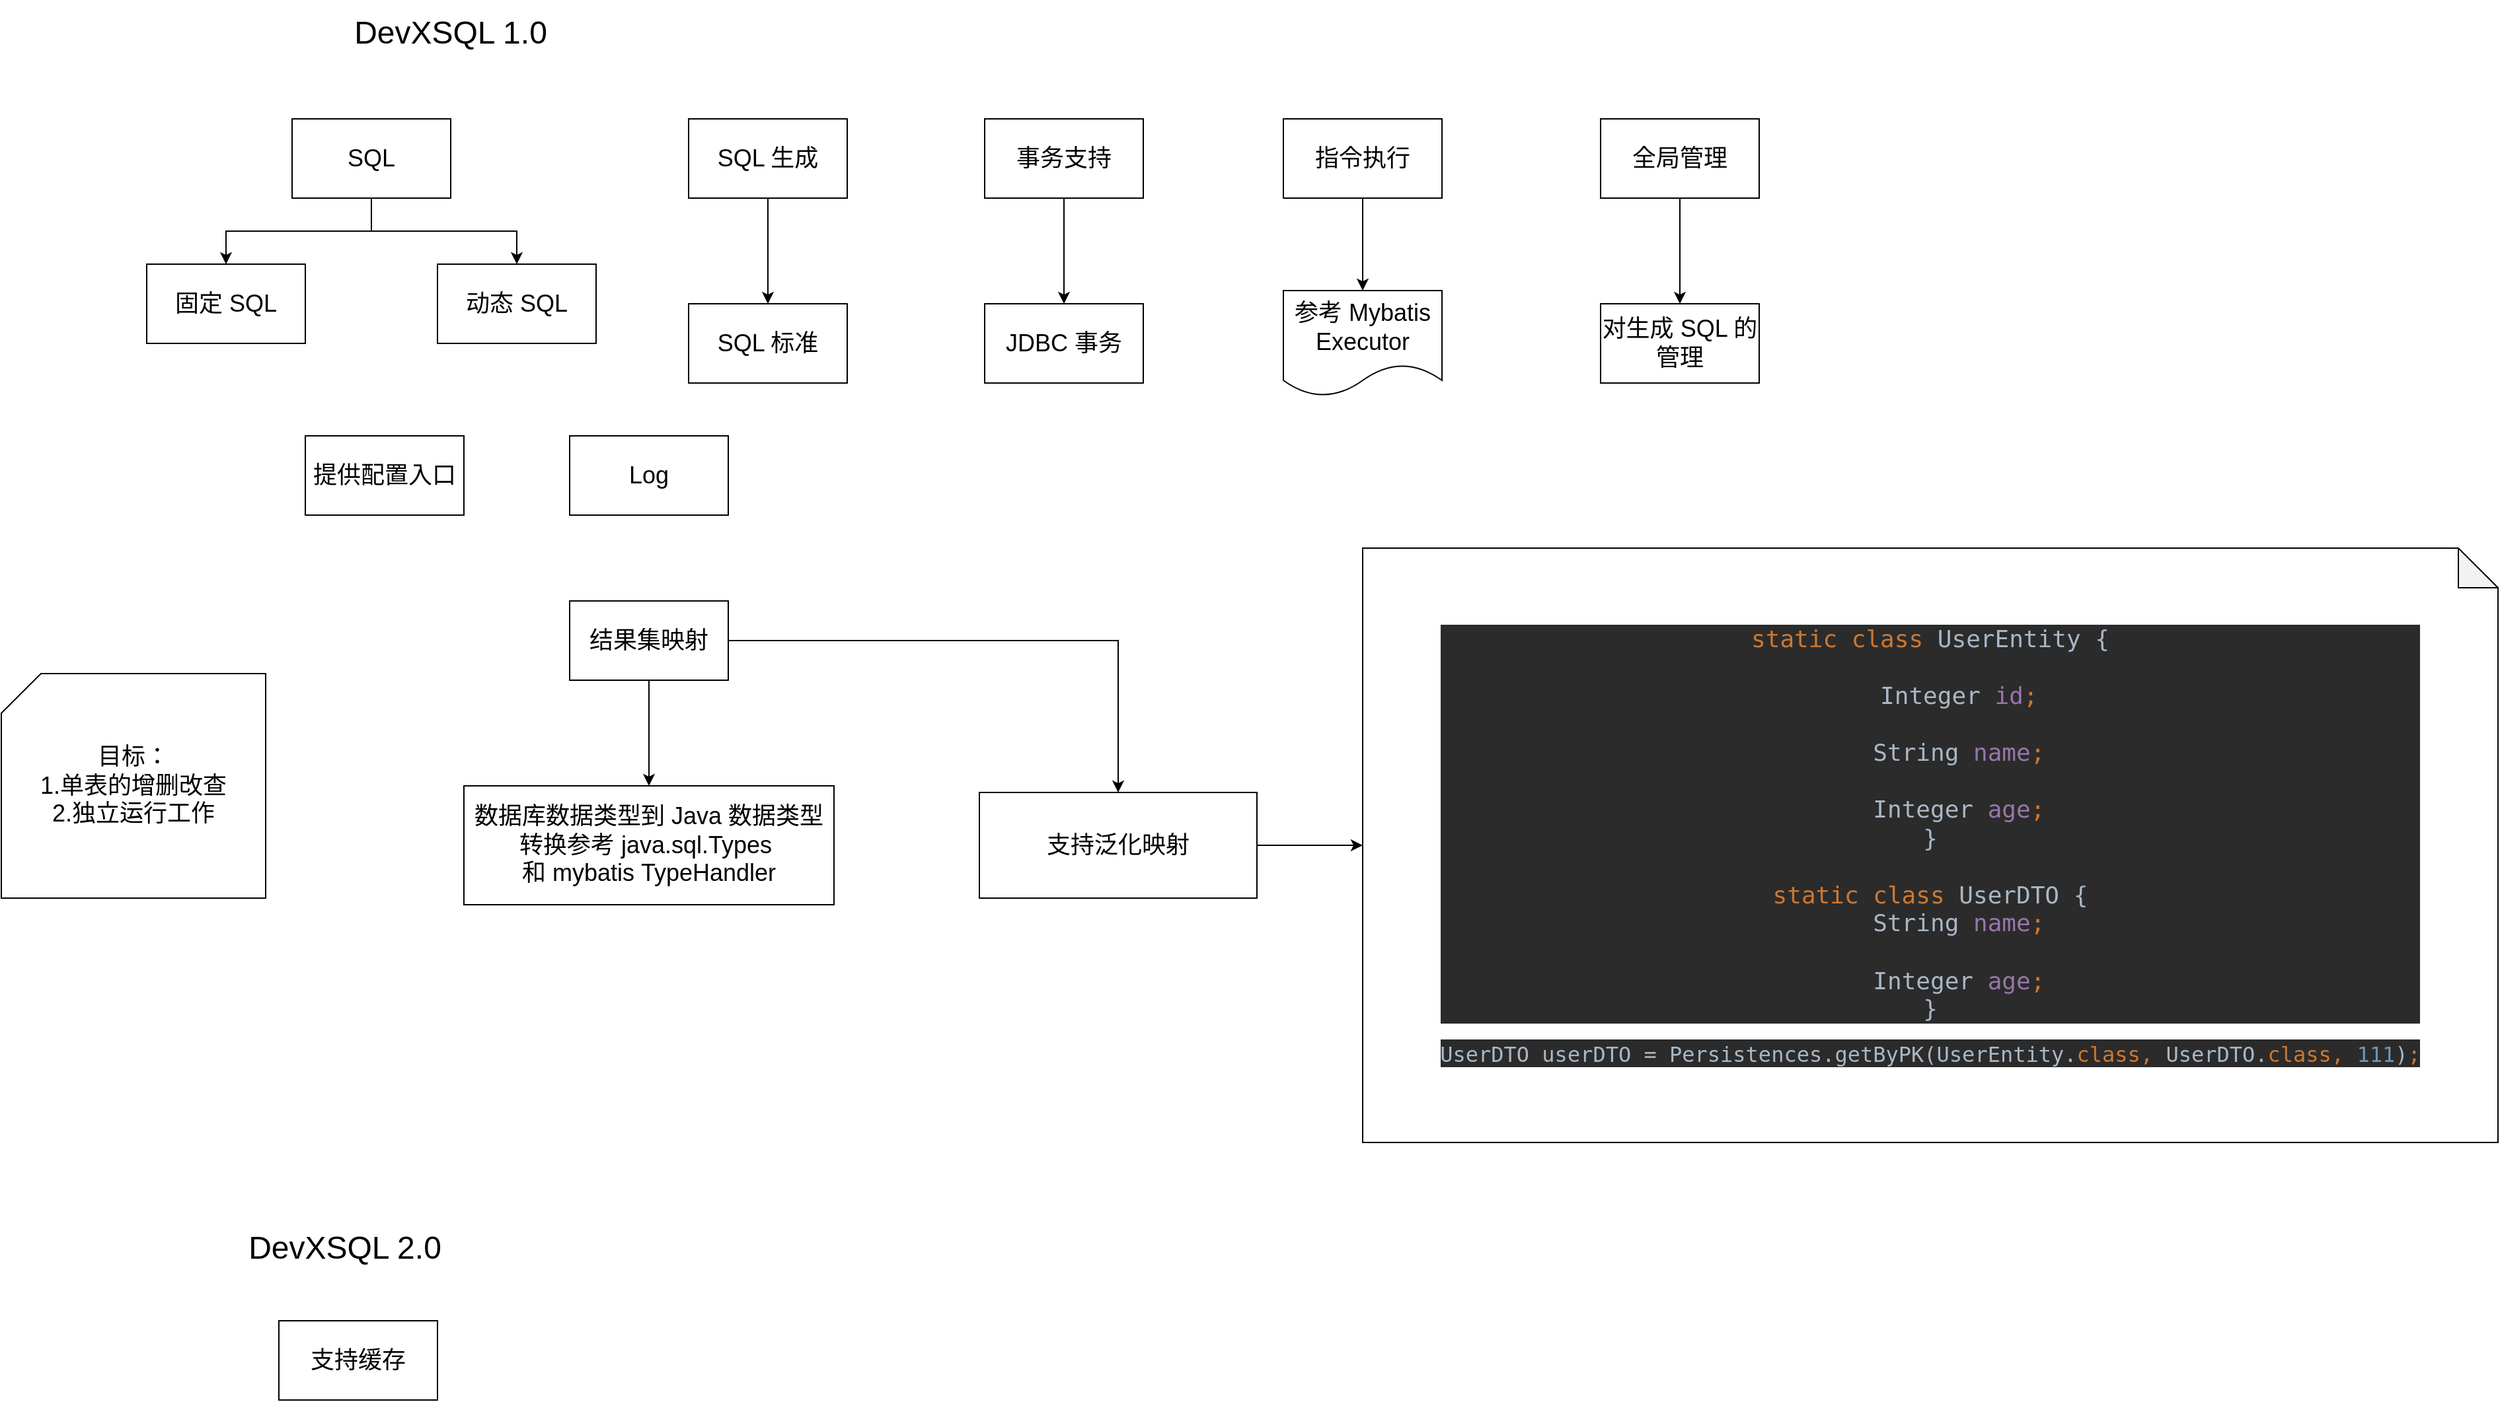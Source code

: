 <mxfile version="21.1.5" type="github">
  <diagram name="第 1 页" id="UhUEQJS8GDLvYfTMcVj2">
    <mxGraphModel dx="2261" dy="764" grid="1" gridSize="10" guides="1" tooltips="1" connect="1" arrows="1" fold="1" page="1" pageScale="1" pageWidth="827" pageHeight="1169" math="0" shadow="0">
      <root>
        <mxCell id="0" />
        <mxCell id="1" parent="0" />
        <mxCell id="CWedyXncNDXnPdNYyyou-26" style="edgeStyle=orthogonalEdgeStyle;rounded=0;orthogonalLoop=1;jettySize=auto;html=1;" edge="1" parent="1" source="CWedyXncNDXnPdNYyyou-2" target="CWedyXncNDXnPdNYyyou-24">
          <mxGeometry relative="1" as="geometry" />
        </mxCell>
        <mxCell id="CWedyXncNDXnPdNYyyou-27" style="edgeStyle=orthogonalEdgeStyle;rounded=0;orthogonalLoop=1;jettySize=auto;html=1;entryX=0.5;entryY=0;entryDx=0;entryDy=0;" edge="1" parent="1" source="CWedyXncNDXnPdNYyyou-2" target="CWedyXncNDXnPdNYyyou-25">
          <mxGeometry relative="1" as="geometry" />
        </mxCell>
        <mxCell id="CWedyXncNDXnPdNYyyou-2" value="&lt;font style=&quot;font-size: 18px;&quot;&gt;SQL&lt;/font&gt;" style="rounded=0;whiteSpace=wrap;html=1;" vertex="1" parent="1">
          <mxGeometry x="-170" y="220" width="120" height="60" as="geometry" />
        </mxCell>
        <mxCell id="CWedyXncNDXnPdNYyyou-10" value="" style="edgeStyle=orthogonalEdgeStyle;rounded=0;orthogonalLoop=1;jettySize=auto;html=1;" edge="1" parent="1" source="CWedyXncNDXnPdNYyyou-3" target="CWedyXncNDXnPdNYyyou-9">
          <mxGeometry relative="1" as="geometry" />
        </mxCell>
        <mxCell id="CWedyXncNDXnPdNYyyou-3" value="&lt;font style=&quot;font-size: 18px;&quot;&gt;事务支持&lt;/font&gt;" style="rounded=0;whiteSpace=wrap;html=1;" vertex="1" parent="1">
          <mxGeometry x="354" y="220" width="120" height="60" as="geometry" />
        </mxCell>
        <mxCell id="CWedyXncNDXnPdNYyyou-12" value="" style="edgeStyle=orthogonalEdgeStyle;rounded=0;orthogonalLoop=1;jettySize=auto;html=1;" edge="1" parent="1" source="CWedyXncNDXnPdNYyyou-4" target="CWedyXncNDXnPdNYyyou-11">
          <mxGeometry relative="1" as="geometry" />
        </mxCell>
        <mxCell id="CWedyXncNDXnPdNYyyou-4" value="&lt;font style=&quot;font-size: 18px;&quot;&gt;指令执行&lt;/font&gt;" style="rounded=0;whiteSpace=wrap;html=1;" vertex="1" parent="1">
          <mxGeometry x="580" y="220" width="120" height="60" as="geometry" />
        </mxCell>
        <mxCell id="CWedyXncNDXnPdNYyyou-14" value="" style="edgeStyle=orthogonalEdgeStyle;rounded=0;orthogonalLoop=1;jettySize=auto;html=1;" edge="1" parent="1" source="CWedyXncNDXnPdNYyyou-5" target="CWedyXncNDXnPdNYyyou-13">
          <mxGeometry relative="1" as="geometry" />
        </mxCell>
        <mxCell id="CWedyXncNDXnPdNYyyou-18" style="edgeStyle=orthogonalEdgeStyle;rounded=0;orthogonalLoop=1;jettySize=auto;html=1;" edge="1" parent="1" source="CWedyXncNDXnPdNYyyou-5" target="CWedyXncNDXnPdNYyyou-16">
          <mxGeometry relative="1" as="geometry" />
        </mxCell>
        <mxCell id="CWedyXncNDXnPdNYyyou-5" value="&lt;font style=&quot;font-size: 18px;&quot;&gt;结果集映射&lt;/font&gt;" style="rounded=0;whiteSpace=wrap;html=1;" vertex="1" parent="1">
          <mxGeometry x="40" y="585" width="120" height="60" as="geometry" />
        </mxCell>
        <mxCell id="CWedyXncNDXnPdNYyyou-6" value="&lt;font style=&quot;font-size: 24px;&quot;&gt;DevXSQL 1.0&lt;/font&gt;" style="text;html=1;strokeColor=none;fillColor=none;align=center;verticalAlign=middle;whiteSpace=wrap;rounded=0;" vertex="1" parent="1">
          <mxGeometry x="-130" y="130" width="160" height="50" as="geometry" />
        </mxCell>
        <mxCell id="CWedyXncNDXnPdNYyyou-7" value="&lt;font style=&quot;font-size: 18px;&quot;&gt;SQL 标准&lt;/font&gt;" style="rounded=0;whiteSpace=wrap;html=1;" vertex="1" parent="1">
          <mxGeometry x="130" y="360" width="120" height="60" as="geometry" />
        </mxCell>
        <mxCell id="CWedyXncNDXnPdNYyyou-9" value="&lt;font style=&quot;font-size: 18px;&quot;&gt;JDBC 事务&lt;/font&gt;" style="whiteSpace=wrap;html=1;rounded=0;" vertex="1" parent="1">
          <mxGeometry x="354" y="360" width="120" height="60" as="geometry" />
        </mxCell>
        <mxCell id="CWedyXncNDXnPdNYyyou-11" value="&lt;font style=&quot;font-size: 18px;&quot;&gt;参考 Mybatis Executor&lt;/font&gt;" style="shape=document;whiteSpace=wrap;html=1;boundedLbl=1;rounded=0;" vertex="1" parent="1">
          <mxGeometry x="580" y="350" width="120" height="80" as="geometry" />
        </mxCell>
        <mxCell id="CWedyXncNDXnPdNYyyou-13" value="&lt;font style=&quot;font-size: 18px;&quot;&gt;数据库数据类型到 Java 数据类型转换参考&amp;nbsp;java.sql.Types&amp;nbsp;&lt;br&gt;和 mybatis&amp;nbsp;TypeHandler&lt;/font&gt;" style="whiteSpace=wrap;html=1;rounded=0;" vertex="1" parent="1">
          <mxGeometry x="-40" y="725" width="280" height="90" as="geometry" />
        </mxCell>
        <mxCell id="CWedyXncNDXnPdNYyyou-35" style="edgeStyle=orthogonalEdgeStyle;rounded=0;orthogonalLoop=1;jettySize=auto;html=1;" edge="1" parent="1" source="CWedyXncNDXnPdNYyyou-16" target="CWedyXncNDXnPdNYyyou-33">
          <mxGeometry relative="1" as="geometry" />
        </mxCell>
        <mxCell id="CWedyXncNDXnPdNYyyou-16" value="&lt;font style=&quot;font-size: 18px;&quot;&gt;支持泛化映射&lt;/font&gt;&lt;span style=&quot;font-size: 18px;&quot;&gt;&lt;br&gt;&lt;/span&gt;" style="whiteSpace=wrap;html=1;rounded=0;" vertex="1" parent="1">
          <mxGeometry x="350" y="730" width="210" height="80" as="geometry" />
        </mxCell>
        <mxCell id="CWedyXncNDXnPdNYyyou-23" value="" style="edgeStyle=orthogonalEdgeStyle;rounded=0;orthogonalLoop=1;jettySize=auto;html=1;" edge="1" parent="1" source="CWedyXncNDXnPdNYyyou-21" target="CWedyXncNDXnPdNYyyou-22">
          <mxGeometry relative="1" as="geometry" />
        </mxCell>
        <mxCell id="CWedyXncNDXnPdNYyyou-21" value="&lt;font style=&quot;font-size: 18px;&quot;&gt;全局管理&lt;/font&gt;" style="rounded=0;whiteSpace=wrap;html=1;" vertex="1" parent="1">
          <mxGeometry x="820" y="220" width="120" height="60" as="geometry" />
        </mxCell>
        <mxCell id="CWedyXncNDXnPdNYyyou-22" value="&lt;font style=&quot;font-size: 18px;&quot;&gt;对生成 SQL 的管理&lt;/font&gt;" style="whiteSpace=wrap;html=1;rounded=0;" vertex="1" parent="1">
          <mxGeometry x="820" y="360" width="120" height="60" as="geometry" />
        </mxCell>
        <mxCell id="CWedyXncNDXnPdNYyyou-24" value="&lt;font style=&quot;font-size: 18px;&quot;&gt;固定 SQL&lt;/font&gt;" style="rounded=0;whiteSpace=wrap;html=1;" vertex="1" parent="1">
          <mxGeometry x="-280" y="330" width="120" height="60" as="geometry" />
        </mxCell>
        <mxCell id="CWedyXncNDXnPdNYyyou-25" value="&lt;font style=&quot;font-size: 18px;&quot;&gt;动态 SQL&lt;/font&gt;" style="rounded=0;whiteSpace=wrap;html=1;" vertex="1" parent="1">
          <mxGeometry x="-60" y="330" width="120" height="60" as="geometry" />
        </mxCell>
        <mxCell id="CWedyXncNDXnPdNYyyou-29" style="edgeStyle=orthogonalEdgeStyle;rounded=0;orthogonalLoop=1;jettySize=auto;html=1;entryX=0.5;entryY=0;entryDx=0;entryDy=0;" edge="1" parent="1" source="CWedyXncNDXnPdNYyyou-28" target="CWedyXncNDXnPdNYyyou-7">
          <mxGeometry relative="1" as="geometry" />
        </mxCell>
        <mxCell id="CWedyXncNDXnPdNYyyou-28" value="&lt;font style=&quot;font-size: 18px;&quot;&gt;SQL 生成&lt;/font&gt;" style="rounded=0;whiteSpace=wrap;html=1;" vertex="1" parent="1">
          <mxGeometry x="130" y="220" width="120" height="60" as="geometry" />
        </mxCell>
        <mxCell id="CWedyXncNDXnPdNYyyou-33" value="&lt;pre style=&quot;background-color: rgb(43, 43, 43); color: rgb(169, 183, 198); font-family: &amp;quot;JetBrains Mono&amp;quot;, monospace;&quot;&gt;&lt;font style=&quot;font-size: 18px;&quot;&gt;&lt;span style=&quot;color: rgb(204, 120, 50);&quot;&gt;static class &lt;/span&gt;UserEntity {&lt;br&gt;&lt;br&gt;    Integer &lt;span style=&quot;color: rgb(152, 118, 170);&quot;&gt;id&lt;/span&gt;&lt;span style=&quot;color: rgb(204, 120, 50);&quot;&gt;;&lt;br&gt;&lt;/span&gt;&lt;span style=&quot;color: rgb(204, 120, 50);&quot;&gt;&lt;br&gt;&lt;/span&gt;&lt;span style=&quot;color: rgb(204, 120, 50);&quot;&gt;    &lt;/span&gt;String &lt;span style=&quot;color: rgb(152, 118, 170);&quot;&gt;name&lt;/span&gt;&lt;span style=&quot;color: rgb(204, 120, 50);&quot;&gt;;&lt;br&gt;&lt;/span&gt;&lt;span style=&quot;color: rgb(204, 120, 50);&quot;&gt;&lt;br&gt;&lt;/span&gt;&lt;span style=&quot;color: rgb(204, 120, 50);&quot;&gt;    &lt;/span&gt;Integer &lt;span style=&quot;color: rgb(152, 118, 170);&quot;&gt;age&lt;/span&gt;&lt;span style=&quot;color: rgb(204, 120, 50);&quot;&gt;;&lt;br&gt;&lt;/span&gt;}&lt;br&gt;&lt;br&gt;&lt;span style=&quot;color: rgb(204, 120, 50);&quot;&gt;static class &lt;/span&gt;UserDTO {&lt;br&gt;    String &lt;span style=&quot;color: rgb(152, 118, 170);&quot;&gt;name&lt;/span&gt;&lt;span style=&quot;color: rgb(204, 120, 50);&quot;&gt;;&lt;br&gt;&lt;/span&gt;&lt;span style=&quot;color: rgb(204, 120, 50);&quot;&gt;&lt;br&gt;&lt;/span&gt;&lt;span style=&quot;color: rgb(204, 120, 50);&quot;&gt;    &lt;/span&gt;Integer &lt;span style=&quot;color: rgb(152, 118, 170);&quot;&gt;age&lt;/span&gt;&lt;span style=&quot;color: rgb(204, 120, 50);&quot;&gt;;&lt;br&gt;&lt;/span&gt;}&lt;/font&gt;&lt;/pre&gt;&lt;pre style=&quot;background-color: rgb(43, 43, 43); color: rgb(169, 183, 198); font-family: &amp;quot;JetBrains Mono&amp;quot;, monospace;&quot;&gt;&lt;pre style=&quot;font-family: &amp;quot;JetBrains Mono&amp;quot;, monospace;&quot;&gt;&lt;font size=&quot;3&quot;&gt;UserDTO userDTO = Persistences.getByPK(UserEntity.&lt;span style=&quot;color: rgb(204, 120, 50);&quot;&gt;class, &lt;/span&gt;UserDTO.&lt;span style=&quot;color: rgb(204, 120, 50);&quot;&gt;class, &lt;/span&gt;&lt;span style=&quot;color: rgb(104, 151, 187);&quot;&gt;111&lt;/span&gt;)&lt;/font&gt;&lt;span style=&quot;color: rgb(204, 120, 50);&quot;&gt;&lt;font size=&quot;3&quot;&gt;;&lt;/font&gt;&lt;span style=&quot;font-size: 13.5pt;&quot;&gt;&lt;br&gt;&lt;/span&gt;&lt;/span&gt;&lt;/pre&gt;&lt;/pre&gt;" style="shape=note;whiteSpace=wrap;html=1;backgroundOutline=1;darkOpacity=0.05;" vertex="1" parent="1">
          <mxGeometry x="640" y="545" width="859" height="450" as="geometry" />
        </mxCell>
        <mxCell id="CWedyXncNDXnPdNYyyou-37" value="&lt;font style=&quot;font-size: 18px;&quot;&gt;目标：&lt;br&gt;1.单表的增删改查&lt;br&gt;2.独立运行工作&lt;br&gt;&lt;/font&gt;" style="shape=card;whiteSpace=wrap;html=1;" vertex="1" parent="1">
          <mxGeometry x="-390" y="640" width="200" height="170" as="geometry" />
        </mxCell>
        <mxCell id="CWedyXncNDXnPdNYyyou-38" value="&lt;font style=&quot;font-size: 24px;&quot;&gt;DevXSQL 2.0&lt;/font&gt;" style="text;html=1;strokeColor=none;fillColor=none;align=center;verticalAlign=middle;whiteSpace=wrap;rounded=0;" vertex="1" parent="1">
          <mxGeometry x="-210" y="1050" width="160" height="50" as="geometry" />
        </mxCell>
        <mxCell id="CWedyXncNDXnPdNYyyou-39" value="&lt;font style=&quot;font-size: 18px;&quot;&gt;支持缓存&lt;/font&gt;" style="rounded=0;whiteSpace=wrap;html=1;" vertex="1" parent="1">
          <mxGeometry x="-180" y="1130" width="120" height="60" as="geometry" />
        </mxCell>
        <mxCell id="CWedyXncNDXnPdNYyyou-40" value="&lt;font style=&quot;font-size: 18px;&quot;&gt;提供配置入口&lt;/font&gt;" style="rounded=0;whiteSpace=wrap;html=1;" vertex="1" parent="1">
          <mxGeometry x="-160" y="460" width="120" height="60" as="geometry" />
        </mxCell>
        <mxCell id="CWedyXncNDXnPdNYyyou-41" value="&lt;font style=&quot;font-size: 18px;&quot;&gt;Log&lt;/font&gt;" style="rounded=0;whiteSpace=wrap;html=1;" vertex="1" parent="1">
          <mxGeometry x="40" y="460" width="120" height="60" as="geometry" />
        </mxCell>
      </root>
    </mxGraphModel>
  </diagram>
</mxfile>
